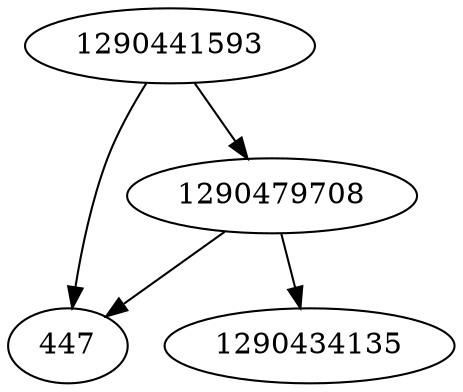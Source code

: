 strict digraph  {
1290441593;
1290479708;
447;
1290434135;
1290441593 -> 447;
1290441593 -> 1290479708;
1290479708 -> 447;
1290479708 -> 1290434135;
}
